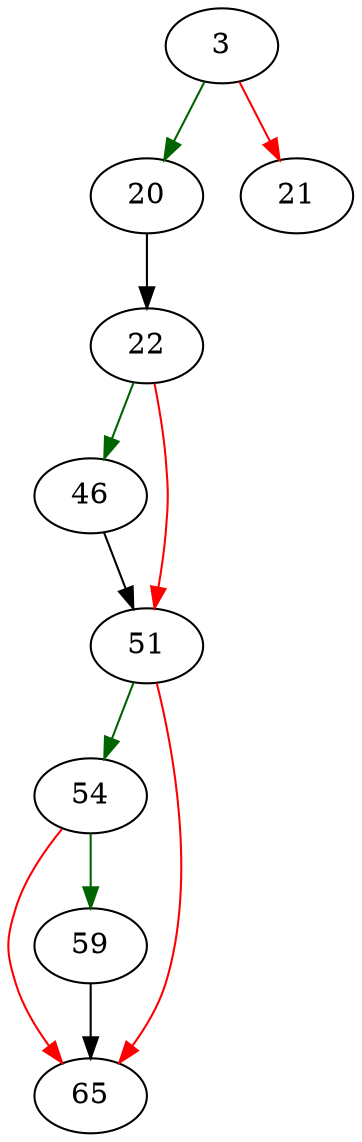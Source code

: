 strict digraph "shellFkeyCollateClause" {
	// Node definitions.
	3 [entry=true];
	20;
	21;
	22;
	46;
	51;
	54;
	65;
	59;

	// Edge definitions.
	3 -> 20 [
		color=darkgreen
		cond=true
	];
	3 -> 21 [
		color=red
		cond=false
	];
	20 -> 22;
	22 -> 46 [
		color=darkgreen
		cond=true
	];
	22 -> 51 [
		color=red
		cond=false
	];
	46 -> 51;
	51 -> 54 [
		color=darkgreen
		cond=true
	];
	51 -> 65 [
		color=red
		cond=false
	];
	54 -> 65 [
		color=red
		cond=false
	];
	54 -> 59 [
		color=darkgreen
		cond=true
	];
	59 -> 65;
}